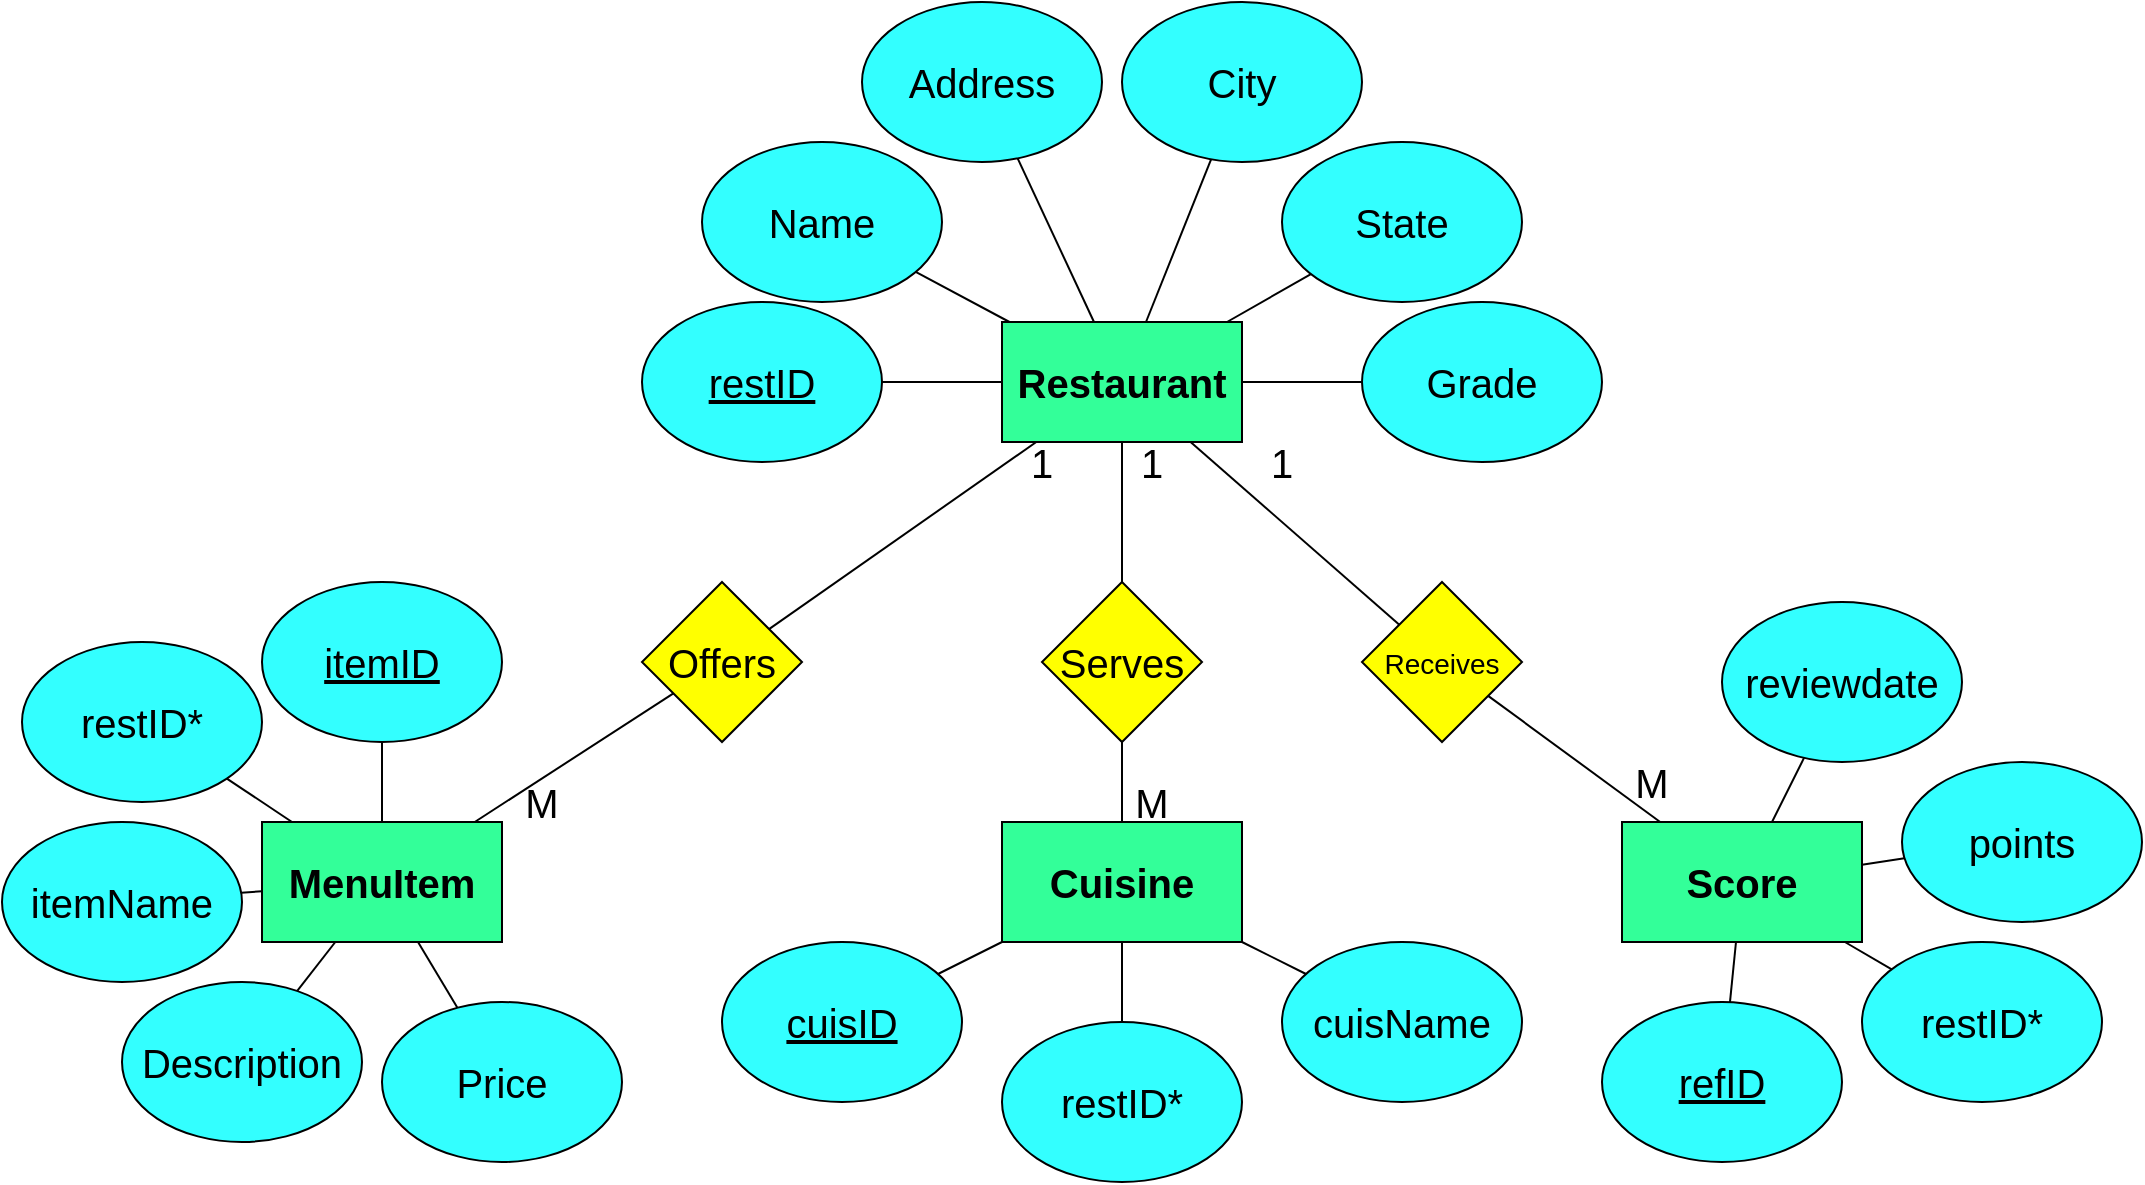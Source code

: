 <mxfile version="20.8.2" type="device"><diagram id="u9rXE1uIUANwSrxgtIQM" name="Page-1"><mxGraphModel dx="1143" dy="700" grid="1" gridSize="10" guides="1" tooltips="1" connect="1" arrows="1" fold="1" page="1" pageScale="1" pageWidth="850" pageHeight="1100" math="0" shadow="0"><root><mxCell id="0"/><mxCell id="1" parent="0"/><mxCell id="4u6x7rTlO3XGqmi1SIRX-15" value="" style="group" parent="1" vertex="1" connectable="0"><mxGeometry x="390" y="220" width="120" height="80" as="geometry"/></mxCell><mxCell id="4u6x7rTlO3XGqmi1SIRX-16" value="" style="ellipse;whiteSpace=wrap;html=1;fontSize=20;fillColor=#33FFFF;" parent="4u6x7rTlO3XGqmi1SIRX-15" vertex="1"><mxGeometry width="120" height="80" as="geometry"/></mxCell><mxCell id="4u6x7rTlO3XGqmi1SIRX-17" value="Name" style="text;html=1;strokeColor=none;fillColor=none;align=center;verticalAlign=middle;whiteSpace=wrap;rounded=0;fontSize=20;" parent="4u6x7rTlO3XGqmi1SIRX-15" vertex="1"><mxGeometry x="10" y="20" width="100" height="40" as="geometry"/></mxCell><mxCell id="4u6x7rTlO3XGqmi1SIRX-41" value="" style="group" parent="1" vertex="1" connectable="0"><mxGeometry x="360" y="300" width="120" height="80" as="geometry"/></mxCell><mxCell id="4u6x7rTlO3XGqmi1SIRX-42" value="" style="ellipse;whiteSpace=wrap;html=1;fontSize=20;fillColor=#33FFFF;" parent="4u6x7rTlO3XGqmi1SIRX-41" vertex="1"><mxGeometry width="120" height="80" as="geometry"/></mxCell><mxCell id="4u6x7rTlO3XGqmi1SIRX-43" value="&lt;u&gt;restID&lt;/u&gt;" style="text;html=1;strokeColor=none;fillColor=none;align=center;verticalAlign=middle;whiteSpace=wrap;rounded=0;fontSize=20;" parent="4u6x7rTlO3XGqmi1SIRX-41" vertex="1"><mxGeometry x="10" y="20" width="100" height="40" as="geometry"/></mxCell><mxCell id="4u6x7rTlO3XGqmi1SIRX-47" value="" style="group" parent="1" vertex="1" connectable="0"><mxGeometry x="470" y="150" width="120" height="80" as="geometry"/></mxCell><mxCell id="4u6x7rTlO3XGqmi1SIRX-48" value="" style="ellipse;whiteSpace=wrap;html=1;fontSize=20;fillColor=#33FFFF;" parent="4u6x7rTlO3XGqmi1SIRX-47" vertex="1"><mxGeometry width="120" height="80" as="geometry"/></mxCell><mxCell id="4u6x7rTlO3XGqmi1SIRX-49" value="Address" style="text;html=1;strokeColor=none;fillColor=none;align=center;verticalAlign=middle;whiteSpace=wrap;rounded=0;fontSize=20;" parent="4u6x7rTlO3XGqmi1SIRX-47" vertex="1"><mxGeometry x="10" y="20" width="100" height="40" as="geometry"/></mxCell><mxCell id="4u6x7rTlO3XGqmi1SIRX-50" value="" style="group" parent="1" vertex="1" connectable="0"><mxGeometry x="600" y="150" width="120" height="80" as="geometry"/></mxCell><mxCell id="4u6x7rTlO3XGqmi1SIRX-51" value="" style="ellipse;whiteSpace=wrap;html=1;fontSize=20;fillColor=#33FFFF;" parent="4u6x7rTlO3XGqmi1SIRX-50" vertex="1"><mxGeometry width="120" height="80" as="geometry"/></mxCell><mxCell id="4u6x7rTlO3XGqmi1SIRX-52" value="City" style="text;html=1;strokeColor=none;fillColor=none;align=center;verticalAlign=middle;whiteSpace=wrap;rounded=0;fontSize=20;" parent="4u6x7rTlO3XGqmi1SIRX-50" vertex="1"><mxGeometry x="10" y="20" width="100" height="40" as="geometry"/></mxCell><mxCell id="4u6x7rTlO3XGqmi1SIRX-53" value="" style="group" parent="1" vertex="1" connectable="0"><mxGeometry x="680" y="220" width="120" height="80" as="geometry"/></mxCell><mxCell id="4u6x7rTlO3XGqmi1SIRX-54" value="" style="ellipse;whiteSpace=wrap;html=1;fontSize=20;fillColor=#33FFFF;" parent="4u6x7rTlO3XGqmi1SIRX-53" vertex="1"><mxGeometry width="120" height="80" as="geometry"/></mxCell><mxCell id="4u6x7rTlO3XGqmi1SIRX-55" value="State" style="text;html=1;strokeColor=none;fillColor=none;align=center;verticalAlign=middle;whiteSpace=wrap;rounded=0;fontSize=20;" parent="4u6x7rTlO3XGqmi1SIRX-53" vertex="1"><mxGeometry x="10" y="20" width="100" height="40" as="geometry"/></mxCell><mxCell id="4u6x7rTlO3XGqmi1SIRX-56" value="" style="group" parent="1" vertex="1" connectable="0"><mxGeometry x="720" y="300" width="120" height="80" as="geometry"/></mxCell><mxCell id="4u6x7rTlO3XGqmi1SIRX-57" value="" style="ellipse;whiteSpace=wrap;html=1;fontSize=20;fillColor=#33FFFF;" parent="4u6x7rTlO3XGqmi1SIRX-56" vertex="1"><mxGeometry width="120" height="80" as="geometry"/></mxCell><mxCell id="4u6x7rTlO3XGqmi1SIRX-58" value="Grade" style="text;html=1;strokeColor=none;fillColor=none;align=center;verticalAlign=middle;whiteSpace=wrap;rounded=0;fontSize=20;" parent="4u6x7rTlO3XGqmi1SIRX-56" vertex="1"><mxGeometry x="10" y="20" width="100" height="40" as="geometry"/></mxCell><mxCell id="4u6x7rTlO3XGqmi1SIRX-62" value="" style="endArrow=none;html=1;rounded=0;fontSize=20;" parent="1" source="4u6x7rTlO3XGqmi1SIRX-32" target="4u6x7rTlO3XGqmi1SIRX-42" edge="1"><mxGeometry width="50" height="50" relative="1" as="geometry"><mxPoint x="590" y="300" as="sourcePoint"/><mxPoint x="465" y="225" as="targetPoint"/></mxGeometry></mxCell><mxCell id="4u6x7rTlO3XGqmi1SIRX-64" value="" style="endArrow=none;html=1;rounded=0;fontSize=20;" parent="1" source="4u6x7rTlO3XGqmi1SIRX-48" target="4u6x7rTlO3XGqmi1SIRX-32" edge="1"><mxGeometry width="50" height="50" relative="1" as="geometry"><mxPoint x="629.983" y="320" as="sourcePoint"/><mxPoint x="665.593" y="266.541" as="targetPoint"/></mxGeometry></mxCell><mxCell id="4u6x7rTlO3XGqmi1SIRX-65" value="" style="endArrow=none;html=1;rounded=0;fontSize=20;" parent="1" source="4u6x7rTlO3XGqmi1SIRX-51" target="4u6x7rTlO3XGqmi1SIRX-32" edge="1"><mxGeometry width="50" height="50" relative="1" as="geometry"><mxPoint x="715.605" y="316.881" as="sourcePoint"/><mxPoint x="670.0" y="331.25" as="targetPoint"/></mxGeometry></mxCell><mxCell id="4u6x7rTlO3XGqmi1SIRX-66" value="" style="endArrow=none;html=1;rounded=0;fontSize=20;" parent="1" source="4u6x7rTlO3XGqmi1SIRX-32" target="4u6x7rTlO3XGqmi1SIRX-54" edge="1"><mxGeometry width="50" height="50" relative="1" as="geometry"><mxPoint x="713.773" y="376.04" as="sourcePoint"/><mxPoint x="670.0" y="365" as="targetPoint"/></mxGeometry></mxCell><mxCell id="4u6x7rTlO3XGqmi1SIRX-67" value="" style="endArrow=none;html=1;rounded=0;fontSize=20;" parent="1" source="4u6x7rTlO3XGqmi1SIRX-57" target="4u6x7rTlO3XGqmi1SIRX-32" edge="1"><mxGeometry width="50" height="50" relative="1" as="geometry"><mxPoint x="634.548" y="380" as="sourcePoint"/><mxPoint x="671.274" y="424.882" as="targetPoint"/></mxGeometry></mxCell><mxCell id="4u6x7rTlO3XGqmi1SIRX-96" value="" style="group" parent="1" vertex="1" connectable="0"><mxGeometry x="360" y="440" width="80" height="80" as="geometry"/></mxCell><mxCell id="4u6x7rTlO3XGqmi1SIRX-97" value="" style="rhombus;whiteSpace=wrap;html=1;fontSize=20;fillColor=#FFFF00;" parent="4u6x7rTlO3XGqmi1SIRX-96" vertex="1"><mxGeometry width="80" height="80" as="geometry"/></mxCell><mxCell id="4u6x7rTlO3XGqmi1SIRX-98" value="Offers" style="text;html=1;strokeColor=none;fillColor=none;align=center;verticalAlign=middle;whiteSpace=wrap;rounded=0;fontSize=20;" parent="4u6x7rTlO3XGqmi1SIRX-96" vertex="1"><mxGeometry x="10" y="25" width="60" height="30" as="geometry"/></mxCell><mxCell id="4u6x7rTlO3XGqmi1SIRX-99" value="" style="endArrow=none;html=1;rounded=0;fontSize=20;" parent="1" source="4u6x7rTlO3XGqmi1SIRX-32" target="4u6x7rTlO3XGqmi1SIRX-97" edge="1"><mxGeometry width="50" height="50" relative="1" as="geometry"><mxPoint x="650" y="530" as="sourcePoint"/><mxPoint x="700" y="480" as="targetPoint"/></mxGeometry></mxCell><mxCell id="4u6x7rTlO3XGqmi1SIRX-100" value="" style="endArrow=none;html=1;rounded=0;fontSize=20;" parent="1" source="4u6x7rTlO3XGqmi1SIRX-188" target="4u6x7rTlO3XGqmi1SIRX-97" edge="1"><mxGeometry width="50" height="50" relative="1" as="geometry"><mxPoint x="280" y="490" as="sourcePoint"/><mxPoint x="400" y="490" as="targetPoint"/></mxGeometry></mxCell><mxCell id="4u6x7rTlO3XGqmi1SIRX-101" value="1" style="text;html=1;strokeColor=none;fillColor=none;align=center;verticalAlign=middle;whiteSpace=wrap;rounded=0;fontSize=20;" parent="1" vertex="1"><mxGeometry x="550" y="370" width="20" height="20" as="geometry"/></mxCell><mxCell id="4u6x7rTlO3XGqmi1SIRX-141" value="" style="group" parent="1" vertex="1" connectable="0"><mxGeometry x="720" y="440" width="80" height="80" as="geometry"/></mxCell><mxCell id="4u6x7rTlO3XGqmi1SIRX-142" value="" style="rhombus;whiteSpace=wrap;html=1;fontSize=20;fillColor=#FFFF00;" parent="4u6x7rTlO3XGqmi1SIRX-141" vertex="1"><mxGeometry width="80" height="80" as="geometry"/></mxCell><mxCell id="4u6x7rTlO3XGqmi1SIRX-143" value="&lt;font style=&quot;font-size: 14px;&quot;&gt;Receives&lt;/font&gt;" style="text;html=1;strokeColor=none;fillColor=none;align=center;verticalAlign=middle;whiteSpace=wrap;rounded=0;fontSize=20;" parent="4u6x7rTlO3XGqmi1SIRX-141" vertex="1"><mxGeometry x="10" y="20" width="60" height="35" as="geometry"/></mxCell><mxCell id="4u6x7rTlO3XGqmi1SIRX-144" value="" style="endArrow=none;html=1;rounded=0;fontSize=14;" parent="1" source="4u6x7rTlO3XGqmi1SIRX-32" target="4u6x7rTlO3XGqmi1SIRX-142" edge="1"><mxGeometry width="50" height="50" relative="1" as="geometry"><mxPoint x="680" y="440" as="sourcePoint"/><mxPoint x="730" y="390" as="targetPoint"/></mxGeometry></mxCell><mxCell id="4u6x7rTlO3XGqmi1SIRX-145" value="" style="endArrow=none;html=1;rounded=0;fontSize=14;" parent="1" source="4u6x7rTlO3XGqmi1SIRX-142" target="4u6x7rTlO3XGqmi1SIRX-185" edge="1"><mxGeometry width="50" height="50" relative="1" as="geometry"><mxPoint x="674" y="380" as="sourcePoint"/><mxPoint x="769" y="560" as="targetPoint"/></mxGeometry></mxCell><mxCell id="4u6x7rTlO3XGqmi1SIRX-146" value="1" style="text;html=1;strokeColor=none;fillColor=none;align=center;verticalAlign=middle;whiteSpace=wrap;rounded=0;fontSize=20;" parent="1" vertex="1"><mxGeometry x="670" y="370" width="20" height="20" as="geometry"/></mxCell><mxCell id="4u6x7rTlO3XGqmi1SIRX-183" value="" style="group" parent="1" vertex="1" connectable="0"><mxGeometry x="540" y="310" width="120" height="60" as="geometry"/></mxCell><mxCell id="4u6x7rTlO3XGqmi1SIRX-32" value="" style="rounded=0;whiteSpace=wrap;html=1;fillColor=#33FF99;" parent="4u6x7rTlO3XGqmi1SIRX-183" vertex="1"><mxGeometry width="120" height="60" as="geometry"/></mxCell><mxCell id="4u6x7rTlO3XGqmi1SIRX-33" value="&lt;b&gt;&lt;font style=&quot;font-size: 20px;&quot;&gt;Restaurant&lt;/font&gt;&lt;/b&gt;" style="text;html=1;strokeColor=none;fillColor=#33FF99;align=center;verticalAlign=middle;whiteSpace=wrap;rounded=0;" parent="4u6x7rTlO3XGqmi1SIRX-183" vertex="1"><mxGeometry x="10" y="10" width="100" height="40" as="geometry"/></mxCell><mxCell id="2" value="" style="endArrow=none;html=1;" parent="1" source="4u6x7rTlO3XGqmi1SIRX-32" target="4u6x7rTlO3XGqmi1SIRX-16" edge="1"><mxGeometry width="50" height="50" relative="1" as="geometry"><mxPoint x="510" y="370" as="sourcePoint"/><mxPoint x="580" y="420" as="targetPoint"/></mxGeometry></mxCell><mxCell id="wH2381dbsu_l7zxxwzIT-81" value="" style="group" vertex="1" connectable="0" parent="1"><mxGeometry x="400" y="560" width="400" height="180" as="geometry"/></mxCell><mxCell id="wH2381dbsu_l7zxxwzIT-66" value="" style="group" vertex="1" connectable="0" parent="wH2381dbsu_l7zxxwzIT-81"><mxGeometry x="140" width="120" height="60" as="geometry"/></mxCell><mxCell id="wH2381dbsu_l7zxxwzIT-67" value="" style="rounded=0;whiteSpace=wrap;html=1;fillColor=#33FF99;" vertex="1" parent="wH2381dbsu_l7zxxwzIT-66"><mxGeometry width="120" height="60" as="geometry"/></mxCell><mxCell id="wH2381dbsu_l7zxxwzIT-68" value="&lt;span style=&quot;font-size: 20px;&quot;&gt;&lt;b&gt;Cuisine&lt;/b&gt;&lt;/span&gt;" style="text;html=1;strokeColor=none;fillColor=#33FF99;align=center;verticalAlign=middle;whiteSpace=wrap;rounded=0;" vertex="1" parent="wH2381dbsu_l7zxxwzIT-66"><mxGeometry x="10" y="10" width="100" height="40" as="geometry"/></mxCell><mxCell id="wH2381dbsu_l7zxxwzIT-69" value="" style="group" vertex="1" connectable="0" parent="wH2381dbsu_l7zxxwzIT-81"><mxGeometry y="60" width="120" height="80" as="geometry"/></mxCell><mxCell id="wH2381dbsu_l7zxxwzIT-70" value="" style="ellipse;whiteSpace=wrap;html=1;fontSize=20;fillColor=#33FFFF;" vertex="1" parent="wH2381dbsu_l7zxxwzIT-69"><mxGeometry width="120" height="80" as="geometry"/></mxCell><mxCell id="wH2381dbsu_l7zxxwzIT-71" value="&lt;u&gt;cuisID&lt;/u&gt;" style="text;html=1;strokeColor=none;fillColor=none;align=center;verticalAlign=middle;whiteSpace=wrap;rounded=0;fontSize=20;" vertex="1" parent="wH2381dbsu_l7zxxwzIT-69"><mxGeometry x="10" y="20" width="100" height="40" as="geometry"/></mxCell><mxCell id="wH2381dbsu_l7zxxwzIT-72" value="" style="group" vertex="1" connectable="0" parent="wH2381dbsu_l7zxxwzIT-81"><mxGeometry x="140" y="100" width="120" height="80" as="geometry"/></mxCell><mxCell id="wH2381dbsu_l7zxxwzIT-73" value="" style="ellipse;whiteSpace=wrap;html=1;fontSize=20;fillColor=#33FFFF;" vertex="1" parent="wH2381dbsu_l7zxxwzIT-72"><mxGeometry width="120" height="80" as="geometry"/></mxCell><mxCell id="wH2381dbsu_l7zxxwzIT-74" value="restID*" style="text;html=1;strokeColor=none;fillColor=none;align=center;verticalAlign=middle;whiteSpace=wrap;rounded=0;fontSize=20;" vertex="1" parent="wH2381dbsu_l7zxxwzIT-72"><mxGeometry x="10" y="20" width="100" height="40" as="geometry"/></mxCell><mxCell id="wH2381dbsu_l7zxxwzIT-75" value="" style="group" vertex="1" connectable="0" parent="wH2381dbsu_l7zxxwzIT-81"><mxGeometry x="280" y="60" width="120" height="80" as="geometry"/></mxCell><mxCell id="wH2381dbsu_l7zxxwzIT-76" value="" style="ellipse;whiteSpace=wrap;html=1;fontSize=20;fillColor=#33FFFF;" vertex="1" parent="wH2381dbsu_l7zxxwzIT-75"><mxGeometry width="120" height="80" as="geometry"/></mxCell><mxCell id="wH2381dbsu_l7zxxwzIT-77" value="cuisName" style="text;html=1;strokeColor=none;fillColor=none;align=center;verticalAlign=middle;whiteSpace=wrap;rounded=0;fontSize=20;" vertex="1" parent="wH2381dbsu_l7zxxwzIT-75"><mxGeometry x="10" y="20" width="100" height="40" as="geometry"/></mxCell><mxCell id="wH2381dbsu_l7zxxwzIT-78" value="" style="endArrow=none;html=1;rounded=0;" edge="1" parent="wH2381dbsu_l7zxxwzIT-81" source="wH2381dbsu_l7zxxwzIT-70" target="wH2381dbsu_l7zxxwzIT-67"><mxGeometry width="50" height="50" relative="1" as="geometry"><mxPoint x="70" y="20" as="sourcePoint"/><mxPoint x="120" y="-30" as="targetPoint"/></mxGeometry></mxCell><mxCell id="wH2381dbsu_l7zxxwzIT-79" value="" style="endArrow=none;html=1;rounded=0;" edge="1" parent="wH2381dbsu_l7zxxwzIT-81" source="wH2381dbsu_l7zxxwzIT-67" target="wH2381dbsu_l7zxxwzIT-73"><mxGeometry width="50" height="50" relative="1" as="geometry"><mxPoint x="118" y="86" as="sourcePoint"/><mxPoint x="150" y="70" as="targetPoint"/></mxGeometry></mxCell><mxCell id="wH2381dbsu_l7zxxwzIT-80" value="" style="endArrow=none;html=1;rounded=0;" edge="1" parent="wH2381dbsu_l7zxxwzIT-81" source="wH2381dbsu_l7zxxwzIT-67" target="wH2381dbsu_l7zxxwzIT-76"><mxGeometry width="50" height="50" relative="1" as="geometry"><mxPoint x="210" y="70" as="sourcePoint"/><mxPoint x="210" y="110" as="targetPoint"/></mxGeometry></mxCell><mxCell id="wH2381dbsu_l7zxxwzIT-82" value="" style="endArrow=none;html=1;rounded=0;" edge="1" parent="1" source="wH2381dbsu_l7zxxwzIT-84" target="4u6x7rTlO3XGqmi1SIRX-32"><mxGeometry width="50" height="50" relative="1" as="geometry"><mxPoint x="520" y="440" as="sourcePoint"/><mxPoint x="570" y="390" as="targetPoint"/></mxGeometry></mxCell><mxCell id="wH2381dbsu_l7zxxwzIT-83" value="" style="group" vertex="1" connectable="0" parent="1"><mxGeometry x="560" y="440" width="80" height="80" as="geometry"/></mxCell><mxCell id="wH2381dbsu_l7zxxwzIT-84" value="" style="rhombus;whiteSpace=wrap;html=1;fontSize=20;fillColor=#FFFF00;" vertex="1" parent="wH2381dbsu_l7zxxwzIT-83"><mxGeometry width="80" height="80" as="geometry"/></mxCell><mxCell id="wH2381dbsu_l7zxxwzIT-85" value="Serves" style="text;html=1;strokeColor=none;fillColor=none;align=center;verticalAlign=middle;whiteSpace=wrap;rounded=0;fontSize=20;" vertex="1" parent="wH2381dbsu_l7zxxwzIT-83"><mxGeometry x="10" y="25" width="60" height="30" as="geometry"/></mxCell><mxCell id="4u6x7rTlO3XGqmi1SIRX-102" value="M" style="text;html=1;strokeColor=none;fillColor=none;align=center;verticalAlign=middle;whiteSpace=wrap;rounded=0;fontSize=20;" parent="1" vertex="1"><mxGeometry x="300" y="540" width="20" height="20" as="geometry"/></mxCell><mxCell id="4u6x7rTlO3XGqmi1SIRX-103" value="" style="group" parent="1" vertex="1" connectable="0"><mxGeometry x="170" y="440" width="120" height="80" as="geometry"/></mxCell><mxCell id="4u6x7rTlO3XGqmi1SIRX-104" value="" style="ellipse;whiteSpace=wrap;html=1;fontSize=20;fillColor=#33FFFF;" parent="4u6x7rTlO3XGqmi1SIRX-103" vertex="1"><mxGeometry width="120" height="80" as="geometry"/></mxCell><mxCell id="4u6x7rTlO3XGqmi1SIRX-105" value="&lt;u&gt;itemID&lt;/u&gt;" style="text;html=1;strokeColor=none;fillColor=none;align=center;verticalAlign=middle;whiteSpace=wrap;rounded=0;fontSize=20;" parent="4u6x7rTlO3XGqmi1SIRX-103" vertex="1"><mxGeometry x="10" y="20" width="100" height="40" as="geometry"/></mxCell><mxCell id="4u6x7rTlO3XGqmi1SIRX-106" value="" style="group" parent="1" vertex="1" connectable="0"><mxGeometry x="40" y="560" width="120" height="80" as="geometry"/></mxCell><mxCell id="4u6x7rTlO3XGqmi1SIRX-107" value="" style="ellipse;whiteSpace=wrap;html=1;fontSize=20;fillColor=#33FFFF;" parent="4u6x7rTlO3XGqmi1SIRX-106" vertex="1"><mxGeometry width="120" height="80" as="geometry"/></mxCell><mxCell id="4u6x7rTlO3XGqmi1SIRX-108" value="itemName" style="text;html=1;strokeColor=none;fillColor=none;align=center;verticalAlign=middle;whiteSpace=wrap;rounded=0;fontSize=20;" parent="4u6x7rTlO3XGqmi1SIRX-106" vertex="1"><mxGeometry x="10" y="20" width="100" height="40" as="geometry"/></mxCell><mxCell id="4u6x7rTlO3XGqmi1SIRX-109" value="" style="group" parent="1" vertex="1" connectable="0"><mxGeometry x="50" y="470" width="120" height="80" as="geometry"/></mxCell><mxCell id="4u6x7rTlO3XGqmi1SIRX-110" value="" style="ellipse;whiteSpace=wrap;html=1;fontSize=20;fillColor=#33FFFF;" parent="4u6x7rTlO3XGqmi1SIRX-109" vertex="1"><mxGeometry width="120" height="80" as="geometry"/></mxCell><mxCell id="4u6x7rTlO3XGqmi1SIRX-111" value="restID*" style="text;html=1;strokeColor=none;fillColor=none;align=center;verticalAlign=middle;whiteSpace=wrap;rounded=0;fontSize=20;" parent="4u6x7rTlO3XGqmi1SIRX-109" vertex="1"><mxGeometry x="10" y="20" width="100" height="40" as="geometry"/></mxCell><mxCell id="4u6x7rTlO3XGqmi1SIRX-115" value="" style="group" parent="1" vertex="1" connectable="0"><mxGeometry x="230" y="650" width="120" height="80" as="geometry"/></mxCell><mxCell id="4u6x7rTlO3XGqmi1SIRX-116" value="" style="ellipse;whiteSpace=wrap;html=1;fontSize=20;fillColor=#33FFFF;" parent="4u6x7rTlO3XGqmi1SIRX-115" vertex="1"><mxGeometry width="120" height="80" as="geometry"/></mxCell><mxCell id="4u6x7rTlO3XGqmi1SIRX-117" value="Price" style="text;html=1;strokeColor=none;fillColor=none;align=center;verticalAlign=middle;whiteSpace=wrap;rounded=0;fontSize=20;" parent="4u6x7rTlO3XGqmi1SIRX-115" vertex="1"><mxGeometry x="10" y="20" width="100" height="40" as="geometry"/></mxCell><mxCell id="4u6x7rTlO3XGqmi1SIRX-187" value="" style="group" parent="1" vertex="1" connectable="0"><mxGeometry x="170" y="560" width="120" height="60" as="geometry"/></mxCell><mxCell id="4u6x7rTlO3XGqmi1SIRX-188" value="" style="rounded=0;whiteSpace=wrap;html=1;fillColor=#33FF99;" parent="4u6x7rTlO3XGqmi1SIRX-187" vertex="1"><mxGeometry width="120" height="60" as="geometry"/></mxCell><mxCell id="4u6x7rTlO3XGqmi1SIRX-189" value="&lt;span style=&quot;font-size: 20px;&quot;&gt;&lt;b&gt;MenuItem&lt;/b&gt;&lt;/span&gt;" style="text;html=1;strokeColor=none;fillColor=#33FF99;align=center;verticalAlign=middle;whiteSpace=wrap;rounded=0;" parent="4u6x7rTlO3XGqmi1SIRX-187" vertex="1"><mxGeometry x="10" y="10" width="100" height="40" as="geometry"/></mxCell><mxCell id="4u6x7rTlO3XGqmi1SIRX-125" value="" style="endArrow=none;html=1;rounded=0;fontSize=20;" parent="1" source="4u6x7rTlO3XGqmi1SIRX-188" target="4u6x7rTlO3XGqmi1SIRX-116" edge="1"><mxGeometry width="50" height="50" relative="1" as="geometry"><mxPoint x="525" y="1420" as="sourcePoint"/><mxPoint x="484.457" y="1540.514" as="targetPoint"/></mxGeometry></mxCell><mxCell id="4u6x7rTlO3XGqmi1SIRX-124" value="" style="endArrow=none;html=1;rounded=0;fontSize=20;" parent="1" source="4u6x7rTlO3XGqmi1SIRX-188" target="4u6x7rTlO3XGqmi1SIRX-113" edge="1"><mxGeometry width="50" height="50" relative="1" as="geometry"><mxPoint x="446.25" y="1510" as="sourcePoint"/><mxPoint x="415" y="1570" as="targetPoint"/></mxGeometry></mxCell><mxCell id="4u6x7rTlO3XGqmi1SIRX-118" value="" style="endArrow=none;html=1;rounded=0;fontSize=20;" parent="1" source="4u6x7rTlO3XGqmi1SIRX-104" target="4u6x7rTlO3XGqmi1SIRX-188" edge="1"><mxGeometry width="50" height="50" relative="1" as="geometry"><mxPoint x="315" y="1430" as="sourcePoint"/><mxPoint x="325" y="1430" as="targetPoint"/></mxGeometry></mxCell><mxCell id="4u6x7rTlO3XGqmi1SIRX-119" value="" style="endArrow=none;html=1;rounded=0;fontSize=20;" parent="1" source="4u6x7rTlO3XGqmi1SIRX-188" target="4u6x7rTlO3XGqmi1SIRX-110" edge="1"><mxGeometry width="50" height="50" relative="1" as="geometry"><mxPoint x="360.0" y="1510" as="sourcePoint"/><mxPoint x="355" y="1490" as="targetPoint"/></mxGeometry></mxCell><mxCell id="4u6x7rTlO3XGqmi1SIRX-120" value="" style="endArrow=none;html=1;rounded=0;fontSize=20;" parent="1" source="4u6x7rTlO3XGqmi1SIRX-188" target="4u6x7rTlO3XGqmi1SIRX-107" edge="1"><mxGeometry width="50" height="50" relative="1" as="geometry"><mxPoint x="405" y="1510" as="sourcePoint"/><mxPoint x="337.426" y="1541.716" as="targetPoint"/></mxGeometry></mxCell><mxCell id="wH2381dbsu_l7zxxwzIT-107" value="" style="endArrow=none;html=1;rounded=0;" edge="1" parent="1" source="wH2381dbsu_l7zxxwzIT-67" target="wH2381dbsu_l7zxxwzIT-84"><mxGeometry width="50" height="50" relative="1" as="geometry"><mxPoint x="610" y="450" as="sourcePoint"/><mxPoint x="550" y="530" as="targetPoint"/></mxGeometry></mxCell><mxCell id="wH2381dbsu_l7zxxwzIT-108" value="1" style="text;html=1;strokeColor=none;fillColor=none;align=center;verticalAlign=middle;whiteSpace=wrap;rounded=0;fontSize=20;" vertex="1" parent="1"><mxGeometry x="600" y="370" width="30" height="20" as="geometry"/></mxCell><mxCell id="4u6x7rTlO3XGqmi1SIRX-129" value="" style="group" parent="1" vertex="1" connectable="0"><mxGeometry x="840" y="650" width="120" height="80" as="geometry"/></mxCell><mxCell id="4u6x7rTlO3XGqmi1SIRX-130" value="" style="ellipse;whiteSpace=wrap;html=1;fontSize=20;fillColor=#33FFFF;" parent="4u6x7rTlO3XGqmi1SIRX-129" vertex="1"><mxGeometry width="120" height="80" as="geometry"/></mxCell><mxCell id="4u6x7rTlO3XGqmi1SIRX-131" value="&lt;u&gt;refID&lt;/u&gt;" style="text;html=1;strokeColor=none;fillColor=none;align=center;verticalAlign=middle;whiteSpace=wrap;rounded=0;fontSize=20;" parent="4u6x7rTlO3XGqmi1SIRX-129" vertex="1"><mxGeometry x="10" y="20" width="100" height="40" as="geometry"/></mxCell><mxCell id="4u6x7rTlO3XGqmi1SIRX-132" value="" style="group" parent="1" vertex="1" connectable="0"><mxGeometry x="990" y="530" width="120" height="80" as="geometry"/></mxCell><mxCell id="4u6x7rTlO3XGqmi1SIRX-133" value="" style="ellipse;whiteSpace=wrap;html=1;fontSize=20;fillColor=#33FFFF;" parent="4u6x7rTlO3XGqmi1SIRX-132" vertex="1"><mxGeometry width="120" height="80" as="geometry"/></mxCell><mxCell id="4u6x7rTlO3XGqmi1SIRX-134" value="points" style="text;html=1;strokeColor=none;fillColor=none;align=center;verticalAlign=middle;whiteSpace=wrap;rounded=0;fontSize=20;" parent="4u6x7rTlO3XGqmi1SIRX-132" vertex="1"><mxGeometry x="10" y="20" width="100" height="40" as="geometry"/></mxCell><mxCell id="4u6x7rTlO3XGqmi1SIRX-135" value="" style="group" parent="1" vertex="1" connectable="0"><mxGeometry x="900" y="450" width="120" height="80" as="geometry"/></mxCell><mxCell id="4u6x7rTlO3XGqmi1SIRX-136" value="" style="ellipse;whiteSpace=wrap;html=1;fontSize=20;fillColor=#33FFFF;" parent="4u6x7rTlO3XGqmi1SIRX-135" vertex="1"><mxGeometry width="120" height="80" as="geometry"/></mxCell><mxCell id="4u6x7rTlO3XGqmi1SIRX-137" value="reviewdate" style="text;html=1;strokeColor=none;fillColor=none;align=center;verticalAlign=middle;whiteSpace=wrap;rounded=0;fontSize=20;" parent="4u6x7rTlO3XGqmi1SIRX-135" vertex="1"><mxGeometry x="10" y="20" width="100" height="40" as="geometry"/></mxCell><mxCell id="4u6x7rTlO3XGqmi1SIRX-147" value="M" style="text;html=1;strokeColor=none;fillColor=none;align=center;verticalAlign=middle;whiteSpace=wrap;rounded=0;fontSize=20;" parent="1" vertex="1"><mxGeometry x="850" y="530" width="30" height="20" as="geometry"/></mxCell><mxCell id="4u6x7rTlO3XGqmi1SIRX-184" value="" style="group" parent="1" vertex="1" connectable="0"><mxGeometry x="850" y="560" width="120" height="60" as="geometry"/></mxCell><mxCell id="4u6x7rTlO3XGqmi1SIRX-185" value="" style="rounded=0;whiteSpace=wrap;html=1;fillColor=#33FF99;" parent="4u6x7rTlO3XGqmi1SIRX-184" vertex="1"><mxGeometry width="120" height="60" as="geometry"/></mxCell><mxCell id="4u6x7rTlO3XGqmi1SIRX-186" value="&lt;span style=&quot;font-size: 20px;&quot;&gt;&lt;b&gt;Score&lt;/b&gt;&lt;/span&gt;" style="text;html=1;strokeColor=none;fillColor=#33FF99;align=center;verticalAlign=middle;whiteSpace=wrap;rounded=0;" parent="4u6x7rTlO3XGqmi1SIRX-184" vertex="1"><mxGeometry x="10" y="10" width="100" height="40" as="geometry"/></mxCell><mxCell id="4u6x7rTlO3XGqmi1SIRX-190" value="" style="group" parent="1" vertex="1" connectable="0"><mxGeometry x="970" y="620" width="120" height="80" as="geometry"/></mxCell><mxCell id="4u6x7rTlO3XGqmi1SIRX-191" value="" style="ellipse;whiteSpace=wrap;html=1;fontSize=20;fillColor=#33FFFF;" parent="4u6x7rTlO3XGqmi1SIRX-190" vertex="1"><mxGeometry width="120" height="80" as="geometry"/></mxCell><mxCell id="4u6x7rTlO3XGqmi1SIRX-192" value="restID*" style="text;html=1;strokeColor=none;fillColor=none;align=center;verticalAlign=middle;whiteSpace=wrap;rounded=0;fontSize=20;" parent="4u6x7rTlO3XGqmi1SIRX-190" vertex="1"><mxGeometry x="10" y="20" width="100" height="40" as="geometry"/></mxCell><mxCell id="4u6x7rTlO3XGqmi1SIRX-138" value="" style="endArrow=none;html=1;rounded=0;fontSize=20;" parent="1" source="4u6x7rTlO3XGqmi1SIRX-130" target="4u6x7rTlO3XGqmi1SIRX-185" edge="1"><mxGeometry width="50" height="50" relative="1" as="geometry"><mxPoint x="1790" y="1070" as="sourcePoint"/><mxPoint x="1790" y="1170" as="targetPoint"/></mxGeometry></mxCell><mxCell id="4u6x7rTlO3XGqmi1SIRX-139" value="" style="endArrow=none;html=1;rounded=0;fontSize=20;" parent="1" source="4u6x7rTlO3XGqmi1SIRX-133" target="4u6x7rTlO3XGqmi1SIRX-185" edge="1"><mxGeometry width="50" height="50" relative="1" as="geometry"><mxPoint x="1800" y="1210" as="sourcePoint"/><mxPoint x="1835" y="1170" as="targetPoint"/></mxGeometry></mxCell><mxCell id="4u6x7rTlO3XGqmi1SIRX-140" value="" style="endArrow=none;html=1;rounded=0;fontSize=20;" parent="1" source="4u6x7rTlO3XGqmi1SIRX-136" target="4u6x7rTlO3XGqmi1SIRX-185" edge="1"><mxGeometry width="50" height="50" relative="1" as="geometry"><mxPoint x="1877.63" y="1201.678" as="sourcePoint"/><mxPoint x="1910" y="1060" as="targetPoint"/></mxGeometry></mxCell><mxCell id="4u6x7rTlO3XGqmi1SIRX-193" value="" style="endArrow=none;html=1;rounded=0;fontSize=14;fontColor=#33FF99;" parent="1" source="4u6x7rTlO3XGqmi1SIRX-191" target="4u6x7rTlO3XGqmi1SIRX-185" edge="1"><mxGeometry width="50" height="50" relative="1" as="geometry"><mxPoint x="1880" y="1340" as="sourcePoint"/><mxPoint x="1930" y="1290" as="targetPoint"/></mxGeometry></mxCell><mxCell id="wH2381dbsu_l7zxxwzIT-109" value="M" style="text;html=1;strokeColor=none;fillColor=none;align=center;verticalAlign=middle;whiteSpace=wrap;rounded=0;fontSize=20;" vertex="1" parent="1"><mxGeometry x="605" y="540" width="20" height="20" as="geometry"/></mxCell><mxCell id="wH2381dbsu_l7zxxwzIT-110" value="" style="group" vertex="1" connectable="0" parent="1"><mxGeometry x="100" y="640" width="120" height="80" as="geometry"/></mxCell><mxCell id="4u6x7rTlO3XGqmi1SIRX-113" value="" style="ellipse;whiteSpace=wrap;html=1;fontSize=20;fillColor=#33FFFF;" parent="wH2381dbsu_l7zxxwzIT-110" vertex="1"><mxGeometry width="120" height="80" as="geometry"/></mxCell><mxCell id="4u6x7rTlO3XGqmi1SIRX-114" value="Description" style="text;html=1;strokeColor=none;fillColor=none;align=center;verticalAlign=middle;whiteSpace=wrap;rounded=0;fontSize=20;" parent="wH2381dbsu_l7zxxwzIT-110" vertex="1"><mxGeometry x="10" y="20" width="100" height="40" as="geometry"/></mxCell></root></mxGraphModel></diagram></mxfile>